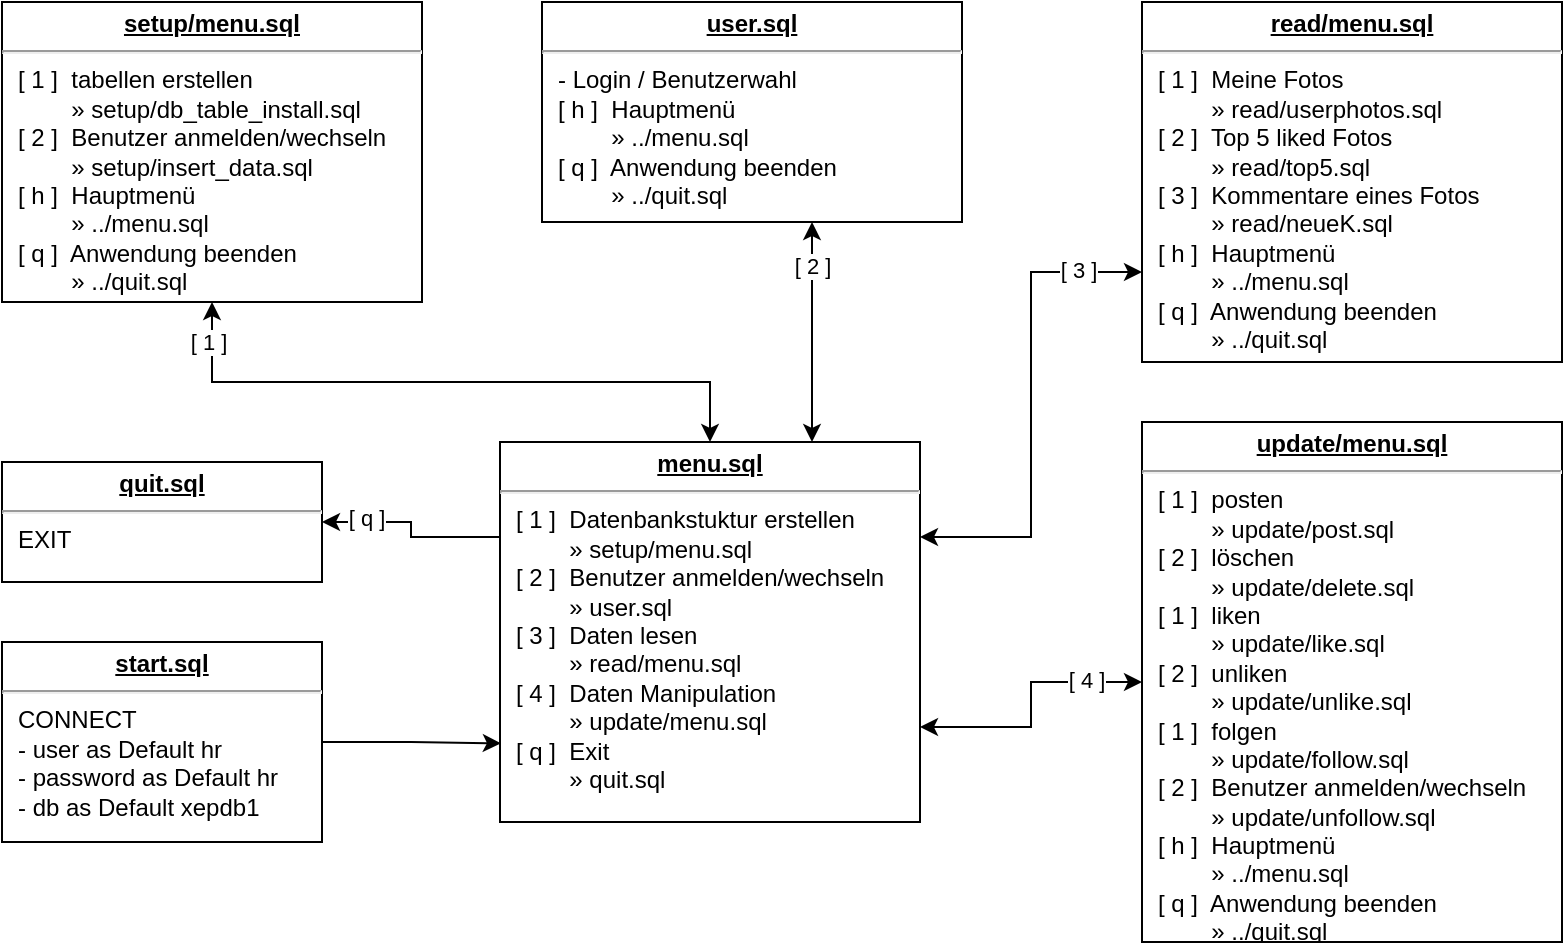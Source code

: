 <mxfile version="15.4.0" type="device"><diagram id="C5RBs43oDa-KdzZeNtuy" name="Page-1"><mxGraphModel dx="1422" dy="845" grid="1" gridSize="10" guides="1" tooltips="1" connect="1" arrows="1" fold="1" page="1" pageScale="1" pageWidth="1654" pageHeight="2336" math="0" shadow="0"><root><mxCell id="WIyWlLk6GJQsqaUBKTNV-0"/><mxCell id="WIyWlLk6GJQsqaUBKTNV-1" parent="WIyWlLk6GJQsqaUBKTNV-0"/><mxCell id="jXUId1nfjwiQD1egi4eH-14" style="edgeStyle=orthogonalEdgeStyle;rounded=0;orthogonalLoop=1;jettySize=auto;html=1;exitX=1;exitY=0.5;exitDx=0;exitDy=0;entryX=0.002;entryY=0.793;entryDx=0;entryDy=0;entryPerimeter=0;startArrow=none;startFill=0;" parent="WIyWlLk6GJQsqaUBKTNV-1" source="jXUId1nfjwiQD1egi4eH-0" target="jXUId1nfjwiQD1egi4eH-1" edge="1"><mxGeometry relative="1" as="geometry"/></mxCell><mxCell id="jXUId1nfjwiQD1egi4eH-0" value="&lt;p style=&quot;margin: 0px ; margin-top: 4px ; text-align: center ; text-decoration: underline&quot;&gt;&lt;b&gt;start.sql&lt;/b&gt;&lt;/p&gt;&lt;hr&gt;&lt;p style=&quot;margin: 0px ; margin-left: 8px&quot;&gt;CONNECT&lt;/p&gt;&lt;p style=&quot;margin: 0px ; margin-left: 8px&quot;&gt;- user as Default hr&lt;/p&gt;&lt;p style=&quot;margin: 0px ; margin-left: 8px&quot;&gt;- password as Default hr&lt;/p&gt;&lt;p style=&quot;margin: 0px ; margin-left: 8px&quot;&gt;- db as Default xepdb1&amp;nbsp;&lt;/p&gt;" style="verticalAlign=top;align=left;overflow=fill;fontSize=12;fontFamily=Helvetica;html=1;" parent="WIyWlLk6GJQsqaUBKTNV-1" vertex="1"><mxGeometry x="370" y="740" width="160" height="100" as="geometry"/></mxCell><mxCell id="jXUId1nfjwiQD1egi4eH-4" value="" style="edgeStyle=orthogonalEdgeStyle;rounded=0;orthogonalLoop=1;jettySize=auto;html=1;startArrow=classic;startFill=1;" parent="WIyWlLk6GJQsqaUBKTNV-1" source="jXUId1nfjwiQD1egi4eH-1" target="jXUId1nfjwiQD1egi4eH-3" edge="1"><mxGeometry relative="1" as="geometry"><Array as="points"><mxPoint x="775" y="610"/><mxPoint x="775" y="610"/></Array></mxGeometry></mxCell><mxCell id="jXUId1nfjwiQD1egi4eH-25" value="[ 2 ]" style="edgeLabel;html=1;align=center;verticalAlign=middle;resizable=0;points=[];" parent="jXUId1nfjwiQD1egi4eH-4" vertex="1" connectable="0"><mxGeometry x="0.7" relative="1" as="geometry"><mxPoint y="5" as="offset"/></mxGeometry></mxCell><mxCell id="jXUId1nfjwiQD1egi4eH-6" value="" style="edgeStyle=orthogonalEdgeStyle;rounded=0;orthogonalLoop=1;jettySize=auto;html=1;startArrow=classic;startFill=1;" parent="WIyWlLk6GJQsqaUBKTNV-1" source="jXUId1nfjwiQD1egi4eH-1" target="jXUId1nfjwiQD1egi4eH-5" edge="1"><mxGeometry relative="1" as="geometry"><Array as="points"><mxPoint x="724" y="610"/><mxPoint x="475" y="610"/></Array></mxGeometry></mxCell><mxCell id="jXUId1nfjwiQD1egi4eH-19" value="[ 1 ]" style="edgeLabel;html=1;align=center;verticalAlign=middle;resizable=0;points=[];" parent="jXUId1nfjwiQD1egi4eH-6" vertex="1" connectable="0"><mxGeometry x="0.648" y="1" relative="1" as="geometry"><mxPoint x="-18" y="-21" as="offset"/></mxGeometry></mxCell><mxCell id="jXUId1nfjwiQD1egi4eH-1" value="&lt;p style=&quot;margin: 0px ; margin-top: 4px ; text-align: center ; text-decoration: underline&quot;&gt;&lt;b&gt;menu.sql&lt;/b&gt;&lt;/p&gt;&lt;hr&gt;&lt;p style=&quot;margin: 0px ; margin-left: 8px&quot;&gt;&lt;span&gt;[ 1 ]&amp;nbsp; Datenbankstuktur erstellen&lt;/span&gt;&lt;/p&gt;&lt;p style=&quot;margin: 0px ; margin-left: 8px&quot;&gt;&lt;span style=&quot;white-space: pre&quot;&gt;&#9;&lt;/span&gt;»&amp;nbsp;setup/menu.sql&lt;br&gt;&lt;/p&gt;&lt;p style=&quot;margin: 0px ; margin-left: 8px&quot;&gt;&lt;span&gt;[ 2 ]&amp;nbsp; Benutzer anmelden/wechseln&lt;/span&gt;&lt;/p&gt;&lt;p style=&quot;margin: 0px ; margin-left: 8px&quot;&gt;&lt;span&gt;&lt;span style=&quot;white-space: pre&quot;&gt;&#9;&lt;/span&gt;»&amp;nbsp;user.sql&lt;br&gt;&lt;/span&gt;&lt;/p&gt;&lt;p style=&quot;margin: 0px ; margin-left: 8px&quot;&gt;&lt;span&gt;[ 3 ]&amp;nbsp; Daten lesen&lt;/span&gt;&lt;/p&gt;&lt;p style=&quot;margin: 0px ; margin-left: 8px&quot;&gt;&lt;span&gt;&lt;span style=&quot;white-space: pre&quot;&gt;&#9;&lt;/span&gt;»&amp;nbsp;read/menu.sql&lt;br&gt;&lt;/span&gt;&lt;/p&gt;&lt;p style=&quot;margin: 0px ; margin-left: 8px&quot;&gt;&lt;span&gt;[ 4 ]&amp;nbsp; Daten Manipulation&lt;/span&gt;&lt;/p&gt;&lt;p style=&quot;margin: 0px ; margin-left: 8px&quot;&gt;&lt;span&gt;&lt;span style=&quot;white-space: pre&quot;&gt;&#9;&lt;/span&gt;»&amp;nbsp;update/menu.sql&lt;br&gt;&lt;/span&gt;&lt;/p&gt;&lt;p style=&quot;margin: 0px ; margin-left: 8px&quot;&gt;&lt;span&gt;[ q ]&amp;nbsp; Exit&lt;/span&gt;&lt;/p&gt;&lt;p style=&quot;margin: 0px ; margin-left: 8px&quot;&gt;&lt;span&gt;&lt;span style=&quot;white-space: pre&quot;&gt;&#9;&lt;/span&gt;» quit.sql&lt;br&gt;&lt;/span&gt;&lt;/p&gt;" style="verticalAlign=top;align=left;overflow=fill;fontSize=12;fontFamily=Helvetica;html=1;" parent="WIyWlLk6GJQsqaUBKTNV-1" vertex="1"><mxGeometry x="619" y="640" width="210" height="190" as="geometry"/></mxCell><mxCell id="jXUId1nfjwiQD1egi4eH-3" value="&lt;p style=&quot;margin: 0px ; margin-top: 4px ; text-align: center ; text-decoration: underline&quot;&gt;&lt;b&gt;user.sql&lt;/b&gt;&lt;/p&gt;&lt;hr&gt;&lt;p style=&quot;margin: 0px ; margin-left: 8px&quot;&gt;- Login / Benutzerwahl&lt;/p&gt;&lt;p style=&quot;margin: 0px 0px 0px 8px&quot;&gt;[ h ]&amp;nbsp; Hauptmenü&lt;/p&gt;&lt;p style=&quot;margin: 0px 0px 0px 8px&quot;&gt;&lt;span&gt;&#9;&lt;/span&gt;&lt;span style=&quot;white-space: pre&quot;&gt;&#9;&lt;/span&gt;»&amp;nbsp;../menu.sql&lt;/p&gt;&lt;p style=&quot;margin: 0px 0px 0px 8px&quot;&gt;[ q ]&amp;nbsp; Anwendung beenden&lt;/p&gt;&lt;p style=&quot;margin: 0px 0px 0px 8px&quot;&gt;&lt;span&gt;&#9;&lt;/span&gt;&lt;span style=&quot;white-space: pre&quot;&gt;&#9;&lt;/span&gt;» ../quit.sql&lt;/p&gt;" style="verticalAlign=top;align=left;overflow=fill;fontSize=12;fontFamily=Helvetica;html=1;" parent="WIyWlLk6GJQsqaUBKTNV-1" vertex="1"><mxGeometry x="640" y="420" width="210" height="110" as="geometry"/></mxCell><mxCell id="jXUId1nfjwiQD1egi4eH-5" value="&lt;p style=&quot;margin: 0px ; margin-top: 4px ; text-align: center ; text-decoration: underline&quot;&gt;&lt;b&gt;setup/menu.sql&lt;/b&gt;&lt;/p&gt;&lt;hr&gt;&lt;p style=&quot;margin: 0px ; margin-left: 8px&quot;&gt;&lt;span&gt;[ 1 ]&amp;nbsp; tabellen erstellen&lt;/span&gt;&lt;/p&gt;&lt;p style=&quot;margin: 0px ; margin-left: 8px&quot;&gt;&lt;span style=&quot;white-space: pre&quot;&gt;&#9;&lt;/span&gt;»&amp;nbsp;setup/db_table_install.sql&lt;br&gt;&lt;/p&gt;&lt;p style=&quot;margin: 0px ; margin-left: 8px&quot;&gt;&lt;span&gt;[ 2 ]&amp;nbsp; Benutzer anmelden/wechseln&lt;/span&gt;&lt;/p&gt;&lt;p style=&quot;margin: 0px ; margin-left: 8px&quot;&gt;&lt;span&gt;&lt;span style=&quot;white-space: pre&quot;&gt;&#9;&lt;/span&gt;» setup/insert_data.sql&lt;br&gt;&lt;/span&gt;&lt;/p&gt;&lt;p style=&quot;margin: 0px ; margin-left: 8px&quot;&gt;&lt;span&gt;[ h ]&amp;nbsp; Hauptmenü&lt;/span&gt;&lt;/p&gt;&lt;p style=&quot;margin: 0px ; margin-left: 8px&quot;&gt;&lt;span&gt;&lt;span style=&quot;white-space: pre&quot;&gt;&#9;&lt;/span&gt;»&amp;nbsp;../menu.sql&lt;/span&gt;&lt;/p&gt;&lt;p style=&quot;margin: 0px ; margin-left: 8px&quot;&gt;&lt;span&gt;[ q ]&amp;nbsp; Anwendung beenden&lt;/span&gt;&lt;/p&gt;&lt;p style=&quot;margin: 0px ; margin-left: 8px&quot;&gt;&lt;span&gt;&lt;span style=&quot;white-space: pre&quot;&gt;&#9;&lt;/span&gt;» ../quit.sql&lt;br&gt;&lt;/span&gt;&lt;/p&gt;" style="verticalAlign=top;align=left;overflow=fill;fontSize=12;fontFamily=Helvetica;html=1;" parent="WIyWlLk6GJQsqaUBKTNV-1" vertex="1"><mxGeometry x="370" y="420" width="210" height="150" as="geometry"/></mxCell><mxCell id="jXUId1nfjwiQD1egi4eH-17" style="edgeStyle=orthogonalEdgeStyle;rounded=0;orthogonalLoop=1;jettySize=auto;html=1;exitX=1;exitY=0.5;exitDx=0;exitDy=0;entryX=0;entryY=0.25;entryDx=0;entryDy=0;startArrow=classic;startFill=1;endArrow=none;endFill=0;" parent="WIyWlLk6GJQsqaUBKTNV-1" source="jXUId1nfjwiQD1egi4eH-9" target="jXUId1nfjwiQD1egi4eH-1" edge="1"><mxGeometry relative="1" as="geometry"/></mxCell><mxCell id="jXUId1nfjwiQD1egi4eH-9" value="&lt;p style=&quot;margin: 0px ; margin-top: 4px ; text-align: center ; text-decoration: underline&quot;&gt;&lt;b&gt;quit.sql&lt;/b&gt;&lt;/p&gt;&lt;hr&gt;&lt;p style=&quot;margin: 0px ; margin-left: 8px&quot;&gt;&lt;span&gt;EXIT&amp;nbsp;&lt;/span&gt;&lt;br&gt;&lt;/p&gt;" style="verticalAlign=top;align=left;overflow=fill;fontSize=12;fontFamily=Helvetica;html=1;" parent="WIyWlLk6GJQsqaUBKTNV-1" vertex="1"><mxGeometry x="370" y="650" width="160" height="60" as="geometry"/></mxCell><mxCell id="jXUId1nfjwiQD1egi4eH-33" style="edgeStyle=orthogonalEdgeStyle;rounded=0;orthogonalLoop=1;jettySize=auto;html=1;exitX=0;exitY=0.75;exitDx=0;exitDy=0;entryX=1;entryY=0.25;entryDx=0;entryDy=0;startArrow=classic;startFill=1;" parent="WIyWlLk6GJQsqaUBKTNV-1" source="jXUId1nfjwiQD1egi4eH-26" target="jXUId1nfjwiQD1egi4eH-1" edge="1"><mxGeometry relative="1" as="geometry"/></mxCell><mxCell id="jXUId1nfjwiQD1egi4eH-34" value="[ 3 ]" style="edgeLabel;html=1;align=center;verticalAlign=middle;resizable=0;points=[];" parent="jXUId1nfjwiQD1egi4eH-33" vertex="1" connectable="0"><mxGeometry x="-0.594" relative="1" as="geometry"><mxPoint x="17" y="-1" as="offset"/></mxGeometry></mxCell><mxCell id="jXUId1nfjwiQD1egi4eH-26" value="&lt;p style=&quot;margin: 0px ; margin-top: 4px ; text-align: center ; text-decoration: underline&quot;&gt;&lt;b&gt;read/menu.sql&lt;/b&gt;&lt;/p&gt;&lt;hr&gt;&lt;p style=&quot;margin: 0px ; margin-left: 8px&quot;&gt;&lt;span&gt;[ 1 ]&amp;nbsp; Meine Fotos&lt;/span&gt;&lt;/p&gt;&lt;p style=&quot;margin: 0px ; margin-left: 8px&quot;&gt;&lt;span&gt;&#9;&lt;/span&gt;&lt;span style=&quot;white-space: pre&quot;&gt;&#9;&lt;/span&gt;»&amp;nbsp;read/userphotos.sql&lt;br&gt;&lt;/p&gt;&lt;p style=&quot;margin: 0px ; margin-left: 8px&quot;&gt;&lt;span&gt;[ 2 ]&amp;nbsp; Top 5 liked Fotos&lt;/span&gt;&lt;/p&gt;&lt;p style=&quot;margin: 0px ; margin-left: 8px&quot;&gt;&lt;span&gt;&lt;span&gt;&#9;&lt;/span&gt;&lt;span style=&quot;white-space: pre&quot;&gt;&#9;&lt;/span&gt;» read/top5.sql&lt;br&gt;&lt;/span&gt;&lt;/p&gt;&lt;p style=&quot;margin: 0px 0px 0px 8px&quot;&gt;[ 3 ]&amp;nbsp; Kommentare eines Fotos&lt;/p&gt;&lt;p style=&quot;margin: 0px 0px 0px 8px&quot;&gt;&lt;span&gt;&#9;&lt;/span&gt;&lt;span style=&quot;white-space: pre&quot;&gt;&#9;&lt;/span&gt;» read/neueK.sql&lt;/p&gt;&lt;p style=&quot;margin: 0px ; margin-left: 8px&quot;&gt;&lt;span&gt;[ h ]&amp;nbsp; Hauptmenü&lt;/span&gt;&lt;/p&gt;&lt;p style=&quot;margin: 0px ; margin-left: 8px&quot;&gt;&lt;span&gt;&lt;span&gt;&#9;&lt;/span&gt;&lt;span style=&quot;white-space: pre&quot;&gt;&#9;&lt;/span&gt;»&amp;nbsp;../menu.sql&lt;/span&gt;&lt;/p&gt;&lt;p style=&quot;margin: 0px ; margin-left: 8px&quot;&gt;&lt;span&gt;[ q ]&amp;nbsp; Anwendung beenden&lt;/span&gt;&lt;/p&gt;&lt;p style=&quot;margin: 0px ; margin-left: 8px&quot;&gt;&lt;span&gt;&lt;span&gt;&#9;&lt;/span&gt;&lt;span style=&quot;white-space: pre&quot;&gt;&#9;&lt;/span&gt;» ../quit.sql&lt;br&gt;&lt;/span&gt;&lt;/p&gt;" style="verticalAlign=top;align=left;overflow=fill;fontSize=12;fontFamily=Helvetica;html=1;" parent="WIyWlLk6GJQsqaUBKTNV-1" vertex="1"><mxGeometry x="940" y="420" width="210" height="180" as="geometry"/></mxCell><mxCell id="jXUId1nfjwiQD1egi4eH-32" style="edgeStyle=orthogonalEdgeStyle;rounded=0;orthogonalLoop=1;jettySize=auto;html=1;entryX=1;entryY=0.75;entryDx=0;entryDy=0;startArrow=classic;startFill=1;" parent="WIyWlLk6GJQsqaUBKTNV-1" source="jXUId1nfjwiQD1egi4eH-27" target="jXUId1nfjwiQD1egi4eH-1" edge="1"><mxGeometry relative="1" as="geometry"/></mxCell><mxCell id="jXUId1nfjwiQD1egi4eH-35" value="[ 4 ]" style="edgeLabel;html=1;align=center;verticalAlign=middle;resizable=0;points=[];" parent="jXUId1nfjwiQD1egi4eH-32" vertex="1" connectable="0"><mxGeometry x="-0.47" relative="1" as="geometry"><mxPoint x="7" y="-1" as="offset"/></mxGeometry></mxCell><mxCell id="jXUId1nfjwiQD1egi4eH-27" value="&lt;p style=&quot;margin: 0px ; margin-top: 4px ; text-align: center ; text-decoration: underline&quot;&gt;&lt;b&gt;update/menu.sql&lt;/b&gt;&lt;/p&gt;&lt;hr&gt;&lt;p style=&quot;margin: 0px ; margin-left: 8px&quot;&gt;&lt;span&gt;[ 1 ]&amp;nbsp; posten&lt;/span&gt;&lt;/p&gt;&lt;p style=&quot;margin: 0px ; margin-left: 8px&quot;&gt;&lt;span&gt;&#9;&lt;/span&gt;&lt;span style=&quot;white-space: pre&quot;&gt;&#9;&lt;/span&gt;»&amp;nbsp;update/post.sql&lt;br&gt;&lt;/p&gt;&lt;p style=&quot;margin: 0px ; margin-left: 8px&quot;&gt;&lt;span&gt;[ 2 ]&amp;nbsp; löschen&lt;/span&gt;&lt;/p&gt;&lt;p style=&quot;margin: 0px ; margin-left: 8px&quot;&gt;&lt;span&gt;&lt;span&gt;&#9;&lt;/span&gt;&lt;span style=&quot;white-space: pre&quot;&gt;&#9;&lt;/span&gt;» update/delete.sql&lt;br&gt;&lt;/span&gt;&lt;/p&gt;&lt;p style=&quot;margin: 0px 0px 0px 8px&quot;&gt;[ 1 ]&amp;nbsp; liken&lt;/p&gt;&lt;p style=&quot;margin: 0px 0px 0px 8px&quot;&gt;&lt;span&gt;&#9;&lt;/span&gt;&lt;span style=&quot;white-space: pre&quot;&gt;&#9;&lt;/span&gt;»&amp;nbsp;update/like.sql&lt;br&gt;&lt;/p&gt;&lt;p style=&quot;margin: 0px 0px 0px 8px&quot;&gt;[ 2 ]&amp;nbsp; unliken&lt;/p&gt;&lt;p style=&quot;margin: 0px 0px 0px 8px&quot;&gt;&lt;span&gt;&#9;&lt;/span&gt;&lt;span style=&quot;white-space: pre&quot;&gt;&#9;&lt;/span&gt;» update/unlike.sql&lt;/p&gt;&lt;p style=&quot;margin: 0px 0px 0px 8px&quot;&gt;[ 1 ]&amp;nbsp; folgen&lt;/p&gt;&lt;p style=&quot;margin: 0px 0px 0px 8px&quot;&gt;&lt;span&gt;&#9;&lt;/span&gt;&lt;span style=&quot;white-space: pre&quot;&gt;&#9;&lt;/span&gt;»&amp;nbsp;update/follow.sql&lt;br&gt;&lt;/p&gt;&lt;p style=&quot;margin: 0px 0px 0px 8px&quot;&gt;[ 2 ]&amp;nbsp; Benutzer anmelden/wechseln&lt;/p&gt;&lt;p style=&quot;margin: 0px 0px 0px 8px&quot;&gt;&lt;span&gt;&#9;&lt;/span&gt;&lt;span style=&quot;white-space: pre&quot;&gt;&#9;&lt;/span&gt;» update/unfollow.sql&lt;/p&gt;&lt;p style=&quot;margin: 0px ; margin-left: 8px&quot;&gt;&lt;span&gt;[ h ]&amp;nbsp; Hauptmenü&lt;/span&gt;&lt;/p&gt;&lt;p style=&quot;margin: 0px ; margin-left: 8px&quot;&gt;&lt;span&gt;&lt;span&gt;&#9;&lt;/span&gt;&lt;span style=&quot;white-space: pre&quot;&gt;&#9;&lt;/span&gt;»&amp;nbsp;../menu.sql&lt;/span&gt;&lt;/p&gt;&lt;p style=&quot;margin: 0px ; margin-left: 8px&quot;&gt;&lt;span&gt;[ q ]&amp;nbsp; Anwendung beenden&lt;/span&gt;&lt;/p&gt;&lt;p style=&quot;margin: 0px ; margin-left: 8px&quot;&gt;&lt;span&gt;&lt;span&gt;&#9;&lt;/span&gt;&lt;span style=&quot;white-space: pre&quot;&gt;&#9;&lt;/span&gt;» ../quit.sql&lt;br&gt;&lt;/span&gt;&lt;/p&gt;" style="verticalAlign=top;align=left;overflow=fill;fontSize=12;fontFamily=Helvetica;html=1;" parent="WIyWlLk6GJQsqaUBKTNV-1" vertex="1"><mxGeometry x="940" y="630" width="210" height="260" as="geometry"/></mxCell><mxCell id="6nSilx3ogEbAH7zzSLg8-0" value="[ q ]" style="edgeLabel;html=1;align=center;verticalAlign=middle;resizable=0;points=[];" vertex="1" connectable="0" parent="WIyWlLk6GJQsqaUBKTNV-1"><mxGeometry x="555" y="690" as="geometry"><mxPoint x="-3" y="-12" as="offset"/></mxGeometry></mxCell></root></mxGraphModel></diagram></mxfile>